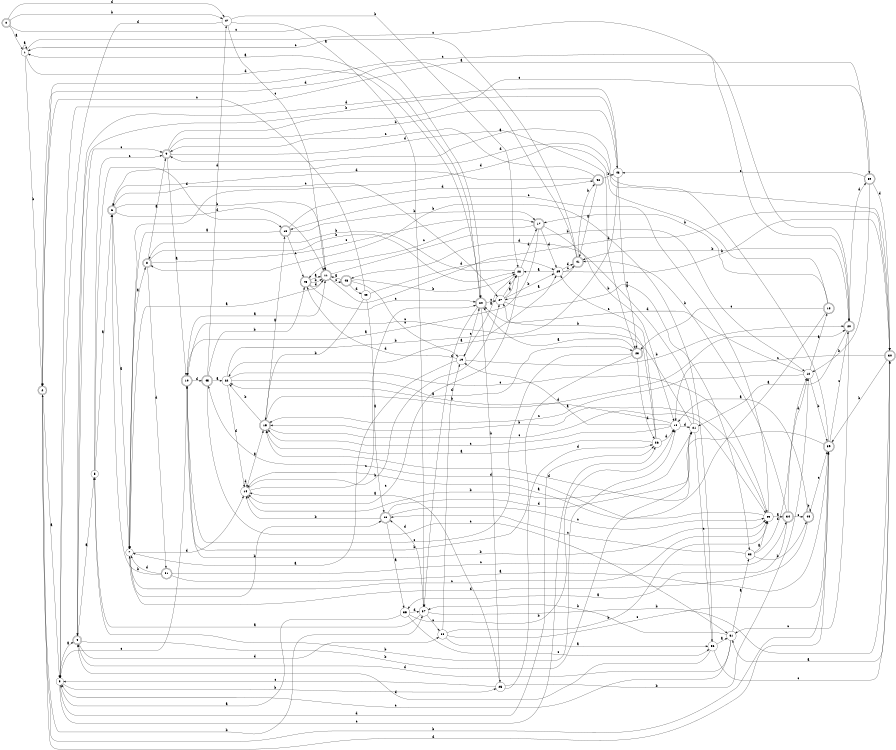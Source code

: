 digraph n42_2 {
__start0 [label="" shape="none"];

rankdir=LR;
size="8,5";

s0 [style="rounded,filled", color="black", fillcolor="white" shape="doublecircle", label="0"];
s1 [style="filled", color="black", fillcolor="white" shape="circle", label="1"];
s2 [style="rounded,filled", color="black", fillcolor="white" shape="doublecircle", label="2"];
s3 [style="filled", color="black", fillcolor="white" shape="circle", label="3"];
s4 [style="rounded,filled", color="black", fillcolor="white" shape="doublecircle", label="4"];
s5 [style="filled", color="black", fillcolor="white" shape="circle", label="5"];
s6 [style="rounded,filled", color="black", fillcolor="white" shape="doublecircle", label="6"];
s7 [style="filled", color="black", fillcolor="white" shape="circle", label="7"];
s8 [style="rounded,filled", color="black", fillcolor="white" shape="doublecircle", label="8"];
s9 [style="rounded,filled", color="black", fillcolor="white" shape="doublecircle", label="9"];
s10 [style="rounded,filled", color="black", fillcolor="white" shape="doublecircle", label="10"];
s11 [style="rounded,filled", color="black", fillcolor="white" shape="doublecircle", label="11"];
s12 [style="filled", color="black", fillcolor="white" shape="circle", label="12"];
s13 [style="rounded,filled", color="black", fillcolor="white" shape="doublecircle", label="13"];
s14 [style="filled", color="black", fillcolor="white" shape="circle", label="14"];
s15 [style="rounded,filled", color="black", fillcolor="white" shape="doublecircle", label="15"];
s16 [style="rounded,filled", color="black", fillcolor="white" shape="doublecircle", label="16"];
s17 [style="rounded,filled", color="black", fillcolor="white" shape="doublecircle", label="17"];
s18 [style="filled", color="black", fillcolor="white" shape="circle", label="18"];
s19 [style="filled", color="black", fillcolor="white" shape="circle", label="19"];
s20 [style="rounded,filled", color="black", fillcolor="white" shape="doublecircle", label="20"];
s21 [style="filled", color="black", fillcolor="white" shape="circle", label="21"];
s22 [style="filled", color="black", fillcolor="white" shape="circle", label="22"];
s23 [style="rounded,filled", color="black", fillcolor="white" shape="doublecircle", label="23"];
s24 [style="rounded,filled", color="black", fillcolor="white" shape="doublecircle", label="24"];
s25 [style="filled", color="black", fillcolor="white" shape="circle", label="25"];
s26 [style="filled", color="black", fillcolor="white" shape="circle", label="26"];
s27 [style="filled", color="black", fillcolor="white" shape="circle", label="27"];
s28 [style="filled", color="black", fillcolor="white" shape="circle", label="28"];
s29 [style="filled", color="black", fillcolor="white" shape="circle", label="29"];
s30 [style="rounded,filled", color="black", fillcolor="white" shape="doublecircle", label="30"];
s31 [style="filled", color="black", fillcolor="white" shape="circle", label="31"];
s32 [style="filled", color="black", fillcolor="white" shape="circle", label="32"];
s33 [style="filled", color="black", fillcolor="white" shape="circle", label="33"];
s34 [style="rounded,filled", color="black", fillcolor="white" shape="doublecircle", label="34"];
s35 [style="filled", color="black", fillcolor="white" shape="circle", label="35"];
s36 [style="filled", color="black", fillcolor="white" shape="circle", label="36"];
s37 [style="filled", color="black", fillcolor="white" shape="circle", label="37"];
s38 [style="filled", color="black", fillcolor="white" shape="circle", label="38"];
s39 [style="rounded,filled", color="black", fillcolor="white" shape="doublecircle", label="39"];
s40 [style="rounded,filled", color="black", fillcolor="white" shape="doublecircle", label="40"];
s41 [style="rounded,filled", color="black", fillcolor="white" shape="doublecircle", label="41"];
s42 [style="rounded,filled", color="black", fillcolor="white" shape="doublecircle", label="42"];
s43 [style="filled", color="black", fillcolor="white" shape="circle", label="43"];
s44 [style="rounded,filled", color="black", fillcolor="white" shape="doublecircle", label="44"];
s45 [style="rounded,filled", color="black", fillcolor="white" shape="doublecircle", label="45"];
s46 [style="rounded,filled", color="black", fillcolor="white" shape="doublecircle", label="46"];
s47 [style="filled", color="black", fillcolor="white" shape="circle", label="47"];
s48 [style="rounded,filled", color="black", fillcolor="white" shape="doublecircle", label="48"];
s49 [style="filled", color="black", fillcolor="white" shape="circle", label="49"];
s50 [style="rounded,filled", color="black", fillcolor="white" shape="doublecircle", label="50"];
s51 [style="rounded,filled", color="black", fillcolor="white" shape="doublecircle", label="51"];
s0 -> s1 [label="a"];
s0 -> s47 [label="b"];
s0 -> s24 [label="c"];
s0 -> s47 [label="d"];
s1 -> s1 [label="a"];
s1 -> s2 [label="b"];
s1 -> s20 [label="c"];
s1 -> s24 [label="d"];
s2 -> s3 [label="a"];
s2 -> s37 [label="b"];
s2 -> s20 [label="c"];
s2 -> s39 [label="d"];
s3 -> s4 [label="a"];
s3 -> s25 [label="b"];
s3 -> s26 [label="c"];
s3 -> s26 [label="d"];
s4 -> s5 [label="a"];
s4 -> s21 [label="b"];
s4 -> s9 [label="c"];
s4 -> s38 [label="d"];
s5 -> s6 [label="a"];
s5 -> s18 [label="b"];
s5 -> s9 [label="c"];
s5 -> s16 [label="d"];
s6 -> s7 [label="a"];
s6 -> s11 [label="b"];
s6 -> s27 [label="c"];
s6 -> s11 [label="d"];
s7 -> s8 [label="a"];
s7 -> s40 [label="b"];
s7 -> s33 [label="c"];
s7 -> s14 [label="d"];
s8 -> s9 [label="a"];
s8 -> s28 [label="b"];
s8 -> s17 [label="c"];
s8 -> s51 [label="d"];
s9 -> s10 [label="a"];
s9 -> s43 [label="b"];
s9 -> s50 [label="c"];
s9 -> s23 [label="d"];
s10 -> s11 [label="a"];
s10 -> s33 [label="b"];
s10 -> s3 [label="c"];
s10 -> s45 [label="d"];
s11 -> s7 [label="a"];
s11 -> s12 [label="b"];
s11 -> s48 [label="c"];
s11 -> s30 [label="d"];
s12 -> s13 [label="a"];
s12 -> s39 [label="b"];
s12 -> s15 [label="c"];
s12 -> s24 [label="d"];
s13 -> s14 [label="a"];
s13 -> s17 [label="b"];
s13 -> s23 [label="c"];
s13 -> s7 [label="d"];
s14 -> s15 [label="a"];
s14 -> s27 [label="b"];
s14 -> s24 [label="c"];
s14 -> s14 [label="d"];
s15 -> s16 [label="a"];
s15 -> s22 [label="b"];
s15 -> s33 [label="c"];
s15 -> s20 [label="d"];
s16 -> s7 [label="a"];
s16 -> s17 [label="b"];
s16 -> s46 [label="c"];
s16 -> s42 [label="d"];
s17 -> s10 [label="a"];
s17 -> s18 [label="b"];
s17 -> s46 [label="c"];
s17 -> s29 [label="d"];
s18 -> s19 [label="a"];
s18 -> s22 [label="b"];
s18 -> s15 [label="c"];
s18 -> s21 [label="d"];
s19 -> s7 [label="a"];
s19 -> s20 [label="b"];
s19 -> s24 [label="c"];
s19 -> s46 [label="d"];
s20 -> s21 [label="a"];
s20 -> s41 [label="b"];
s20 -> s31 [label="c"];
s20 -> s50 [label="d"];
s21 -> s22 [label="a"];
s21 -> s14 [label="b"];
s21 -> s36 [label="c"];
s21 -> s48 [label="d"];
s22 -> s23 [label="a"];
s22 -> s29 [label="b"];
s22 -> s33 [label="c"];
s22 -> s14 [label="d"];
s23 -> s24 [label="a"];
s23 -> s10 [label="b"];
s23 -> s10 [label="c"];
s23 -> s26 [label="d"];
s24 -> s1 [label="a"];
s24 -> s25 [label="b"];
s24 -> s27 [label="c"];
s24 -> s37 [label="d"];
s25 -> s14 [label="a"];
s25 -> s12 [label="b"];
s25 -> s3 [label="c"];
s25 -> s26 [label="d"];
s26 -> s15 [label="a"];
s26 -> s27 [label="b"];
s26 -> s29 [label="c"];
s26 -> s18 [label="d"];
s27 -> s28 [label="a"];
s27 -> s29 [label="b"];
s27 -> s32 [label="c"];
s27 -> s28 [label="d"];
s28 -> s19 [label="a"];
s28 -> s8 [label="b"];
s28 -> s14 [label="c"];
s28 -> s17 [label="d"];
s29 -> s28 [label="a"];
s29 -> s30 [label="b"];
s29 -> s41 [label="c"];
s29 -> s41 [label="d"];
s30 -> s31 [label="a"];
s30 -> s39 [label="b"];
s30 -> s18 [label="c"];
s30 -> s6 [label="d"];
s31 -> s32 [label="a"];
s31 -> s37 [label="b"];
s31 -> s3 [label="c"];
s31 -> s4 [label="d"];
s32 -> s33 [label="a"];
s32 -> s44 [label="b"];
s32 -> s40 [label="c"];
s32 -> s12 [label="d"];
s33 -> s34 [label="a"];
s33 -> s15 [label="b"];
s33 -> s16 [label="c"];
s33 -> s45 [label="d"];
s34 -> s35 [label="a"];
s34 -> s41 [label="b"];
s34 -> s44 [label="c"];
s34 -> s12 [label="d"];
s35 -> s3 [label="a"];
s35 -> s18 [label="b"];
s35 -> s36 [label="c"];
s35 -> s37 [label="d"];
s36 -> s31 [label="a"];
s36 -> s8 [label="b"];
s36 -> s30 [label="c"];
s36 -> s4 [label="d"];
s37 -> s5 [label="a"];
s37 -> s30 [label="b"];
s37 -> s38 [label="c"];
s37 -> s40 [label="d"];
s38 -> s36 [label="a"];
s38 -> s33 [label="b"];
s38 -> s39 [label="c"];
s38 -> s19 [label="d"];
s39 -> s9 [label="a"];
s39 -> s2 [label="b"];
s39 -> s20 [label="c"];
s39 -> s15 [label="d"];
s40 -> s35 [label="a"];
s40 -> s14 [label="b"];
s40 -> s33 [label="c"];
s40 -> s21 [label="d"];
s41 -> s27 [label="a"];
s41 -> s42 [label="b"];
s41 -> s1 [label="c"];
s41 -> s2 [label="d"];
s42 -> s41 [label="a"];
s42 -> s43 [label="b"];
s42 -> s9 [label="c"];
s42 -> s6 [label="d"];
s43 -> s23 [label="a"];
s43 -> s4 [label="b"];
s43 -> s10 [label="c"];
s43 -> s4 [label="d"];
s44 -> s18 [label="a"];
s44 -> s44 [label="b"];
s44 -> s39 [label="c"];
s44 -> s7 [label="d"];
s45 -> s22 [label="a"];
s45 -> s46 [label="b"];
s45 -> s31 [label="c"];
s45 -> s47 [label="d"];
s46 -> s11 [label="a"];
s46 -> s11 [label="b"];
s46 -> s24 [label="c"];
s46 -> s11 [label="d"];
s47 -> s37 [label="a"];
s47 -> s28 [label="b"];
s47 -> s11 [label="c"];
s47 -> s3 [label="d"];
s48 -> s11 [label="a"];
s48 -> s28 [label="b"];
s48 -> s19 [label="c"];
s48 -> s49 [label="d"];
s49 -> s40 [label="a"];
s49 -> s15 [label="b"];
s49 -> s2 [label="c"];
s49 -> s29 [label="d"];
s50 -> s3 [label="a"];
s50 -> s12 [label="b"];
s50 -> s43 [label="c"];
s50 -> s30 [label="d"];
s51 -> s39 [label="a"];
s51 -> s6 [label="b"];
s51 -> s34 [label="c"];
s51 -> s7 [label="d"];

}